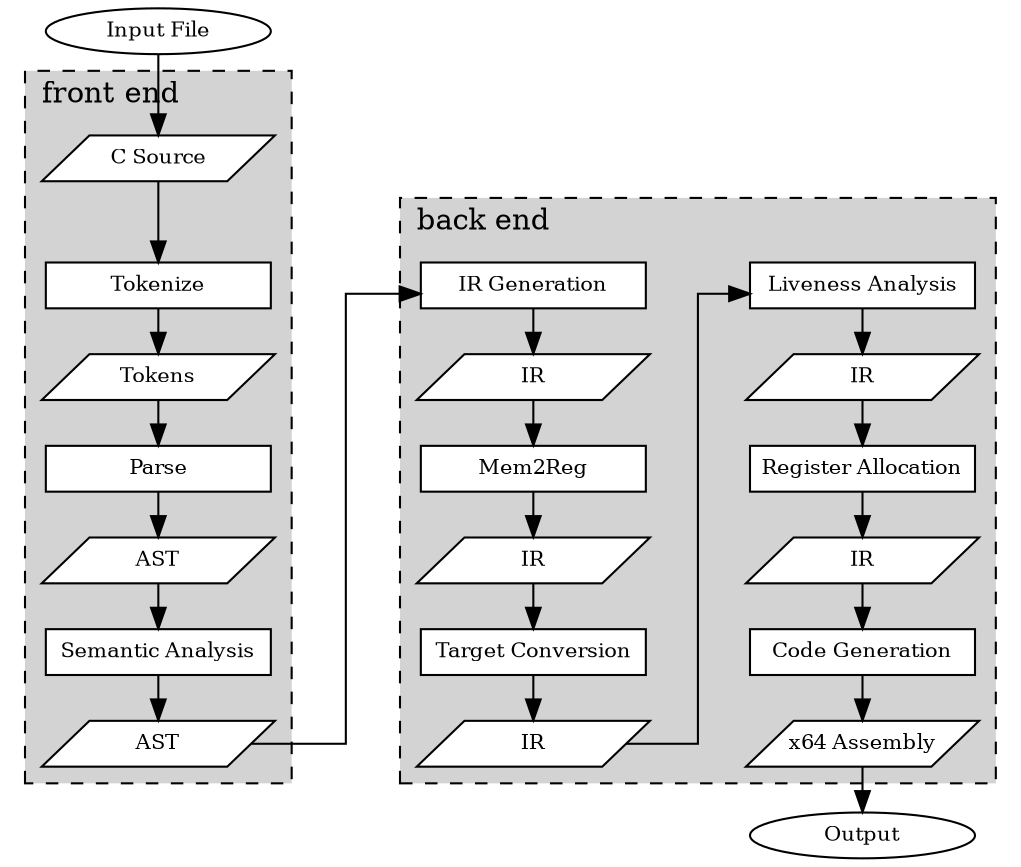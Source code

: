 digraph arch {
  bgcolor = transparent;

  graph [
    newrank = true;
    splines = ortho;
    nodesep = 0.3;
    ranksep = 0.3;
  ];
  node [
    style = filled;
    fillcolor = white;
    height = 0.3;
    width = 1.5;
    fixedsize = true;
    fontsize = 10;
  ];

  start [shape=ellipse, group=f, label="Input File"];

  start -> source;
  subgraph cluster_0 {
    style = "dashed, filled";
    fillcolor = lightgrey;
    color = black;
    label = "front end";
    labeljust = l;

    source  [shape=parallelogram, group=f, label="C Source"];
    tokenize  [shape=box, group=f, label="Tokenize"];
    tokens  [shape=parallelogram, group=f, label="Tokens"];
    parse  [shape=box, group=f, label="Parse"];
    ast1  [shape=parallelogram, group=f, label="AST"];
    sema  [shape=box, group=f, label="Semantic Analysis"];
    ast2  [shape=parallelogram, group=f, label="AST"];

    source -> tokenize -> tokens -> parse -> ast1 -> sema -> ast2  [weight=10];
  }
  ast2 -> irgen [weight=0];

  subgraph cluster_1 {
    style = "dashed, filled";
    fillcolor = lightgrey;
    color = black;
    label = "back end";
    labeljust = l;

    irgen [shape=box, group=b1, label="IR Generation"];
    ir1 [shape=parallelogram, group=b1, label="IR"];
    mem2reg [shape=box, group=b1, label="Mem2Reg"];
    ir2 [shape=parallelogram, group=b1, label="IR"];
    arch [shape=box, group=b1, label="Target Conversion"];
    ir3 [shape=parallelogram, group=b1, label="IR"];
    liveness [shape=box, group=b2, label="Liveness Analysis"];
    ir4 [shape=parallelogram, group=b2, label="IR"];
    regalloc [shape=box, group=b2, label="Register Allocation"];
    ir5 [shape=parallelogram, group=b2, label="IR"];
    codegen [shape=box, group=b2, label="Code Generation"];
    asm [shape=parallelogram, group=b2, label="x64 Assembly"];

    irgen -> ir1 -> mem2reg -> ir2 -> arch -> ir3  [weight=10];
    ir3 -> liveness [weight=0];
    liveness -> ir4 -> regalloc -> ir5 -> codegen -> asm [weight=10];

  }
  asm -> end;

  end [shape=oval, group=b2, label="Output"];

  { rank=same; tokenize -> irgen -> liveness [style=invis]; }
}
